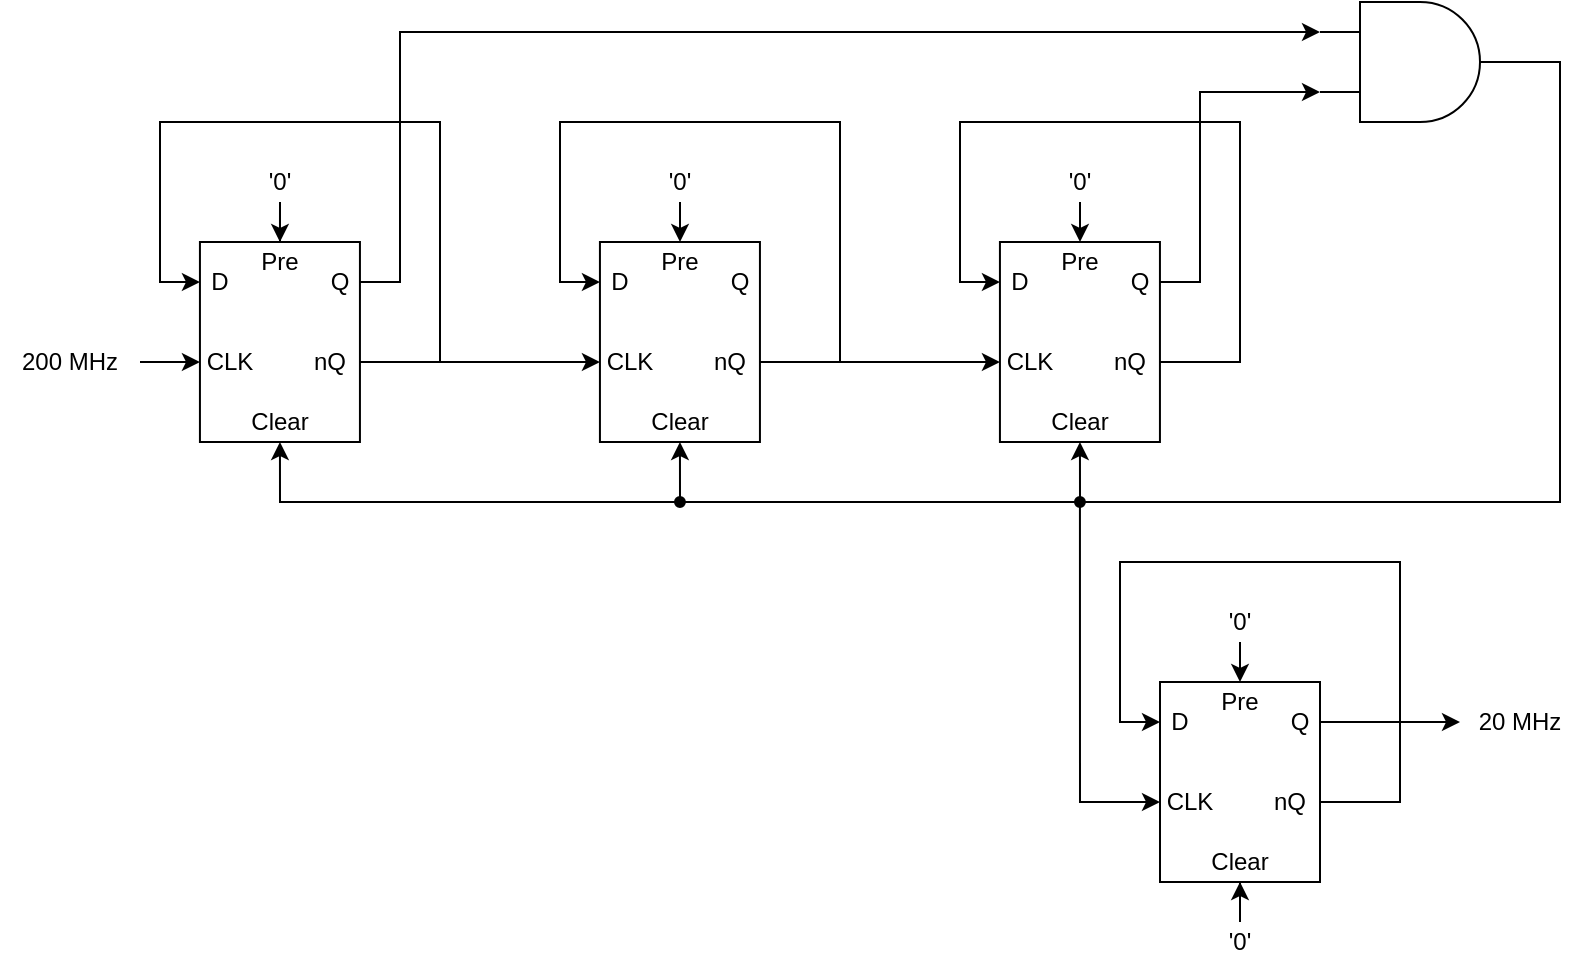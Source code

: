 <mxfile version="24.8.8">
  <diagram name="Side-1" id="zTILtFQrg7cp_qfHyNrn">
    <mxGraphModel dx="989" dy="538" grid="1" gridSize="5" guides="1" tooltips="1" connect="1" arrows="1" fold="1" page="1" pageScale="1" pageWidth="827" pageHeight="1169" math="0" shadow="0">
      <root>
        <mxCell id="0" />
        <mxCell id="1" parent="0" />
        <mxCell id="kMA8ejjiGqVisvwYChEG-2" value="" style="rounded=0;whiteSpace=wrap;html=1;" vertex="1" parent="1">
          <mxGeometry x="119.97" y="120" width="80" height="100" as="geometry" />
        </mxCell>
        <mxCell id="kMA8ejjiGqVisvwYChEG-4" value="Clear" style="text;html=1;align=center;verticalAlign=middle;whiteSpace=wrap;rounded=0;" vertex="1" parent="1">
          <mxGeometry x="139.97" y="200" width="40" height="20" as="geometry" />
        </mxCell>
        <mxCell id="kMA8ejjiGqVisvwYChEG-6" value="D" style="text;html=1;align=center;verticalAlign=middle;whiteSpace=wrap;rounded=0;" vertex="1" parent="1">
          <mxGeometry x="119.97" y="130" width="20" height="20" as="geometry" />
        </mxCell>
        <mxCell id="kMA8ejjiGqVisvwYChEG-7" value="CLK" style="text;html=1;align=center;verticalAlign=middle;whiteSpace=wrap;rounded=0;" vertex="1" parent="1">
          <mxGeometry x="119.97" y="170" width="30" height="20" as="geometry" />
        </mxCell>
        <mxCell id="kMA8ejjiGqVisvwYChEG-9" value="Q" style="text;html=1;align=center;verticalAlign=middle;whiteSpace=wrap;rounded=0;" vertex="1" parent="1">
          <mxGeometry x="179.97" y="130" width="20" height="20" as="geometry" />
        </mxCell>
        <mxCell id="kMA8ejjiGqVisvwYChEG-26" style="edgeStyle=orthogonalEdgeStyle;rounded=0;orthogonalLoop=1;jettySize=auto;html=1;entryX=0;entryY=0.5;entryDx=0;entryDy=0;" edge="1" parent="1" source="kMA8ejjiGqVisvwYChEG-10" target="kMA8ejjiGqVisvwYChEG-15">
          <mxGeometry relative="1" as="geometry" />
        </mxCell>
        <mxCell id="kMA8ejjiGqVisvwYChEG-28" style="edgeStyle=orthogonalEdgeStyle;rounded=0;orthogonalLoop=1;jettySize=auto;html=1;entryX=0;entryY=0.5;entryDx=0;entryDy=0;" edge="1" parent="1" source="kMA8ejjiGqVisvwYChEG-10" target="kMA8ejjiGqVisvwYChEG-6">
          <mxGeometry relative="1" as="geometry">
            <Array as="points">
              <mxPoint x="240" y="180" />
              <mxPoint x="240" y="60" />
              <mxPoint x="100" y="60" />
              <mxPoint x="100" y="140" />
            </Array>
          </mxGeometry>
        </mxCell>
        <mxCell id="kMA8ejjiGqVisvwYChEG-10" value="nQ" style="text;html=1;align=center;verticalAlign=middle;whiteSpace=wrap;rounded=0;" vertex="1" parent="1">
          <mxGeometry x="169.97" y="170" width="30" height="20" as="geometry" />
        </mxCell>
        <mxCell id="kMA8ejjiGqVisvwYChEG-11" value="Pre" style="text;html=1;align=center;verticalAlign=middle;whiteSpace=wrap;rounded=0;" vertex="1" parent="1">
          <mxGeometry x="149.97" y="120" width="20" height="20" as="geometry" />
        </mxCell>
        <mxCell id="kMA8ejjiGqVisvwYChEG-12" value="" style="rounded=0;whiteSpace=wrap;html=1;" vertex="1" parent="1">
          <mxGeometry x="319.97" y="120" width="80" height="100" as="geometry" />
        </mxCell>
        <mxCell id="kMA8ejjiGqVisvwYChEG-13" value="Clear" style="text;html=1;align=center;verticalAlign=middle;whiteSpace=wrap;rounded=0;" vertex="1" parent="1">
          <mxGeometry x="339.97" y="200" width="40" height="20" as="geometry" />
        </mxCell>
        <mxCell id="kMA8ejjiGqVisvwYChEG-14" value="D" style="text;html=1;align=center;verticalAlign=middle;whiteSpace=wrap;rounded=0;" vertex="1" parent="1">
          <mxGeometry x="319.97" y="130" width="20" height="20" as="geometry" />
        </mxCell>
        <mxCell id="kMA8ejjiGqVisvwYChEG-15" value="CLK" style="text;html=1;align=center;verticalAlign=middle;whiteSpace=wrap;rounded=0;" vertex="1" parent="1">
          <mxGeometry x="319.97" y="170" width="30" height="20" as="geometry" />
        </mxCell>
        <mxCell id="kMA8ejjiGqVisvwYChEG-16" value="Q" style="text;html=1;align=center;verticalAlign=middle;whiteSpace=wrap;rounded=0;" vertex="1" parent="1">
          <mxGeometry x="379.97" y="130" width="20" height="20" as="geometry" />
        </mxCell>
        <mxCell id="kMA8ejjiGqVisvwYChEG-29" style="edgeStyle=orthogonalEdgeStyle;rounded=0;orthogonalLoop=1;jettySize=auto;html=1;entryX=0;entryY=0.5;entryDx=0;entryDy=0;" edge="1" parent="1" source="kMA8ejjiGqVisvwYChEG-17" target="kMA8ejjiGqVisvwYChEG-14">
          <mxGeometry relative="1" as="geometry">
            <mxPoint x="439.97" y="180" as="targetPoint" />
            <Array as="points">
              <mxPoint x="440" y="180" />
              <mxPoint x="440" y="60" />
              <mxPoint x="300" y="60" />
              <mxPoint x="300" y="140" />
            </Array>
          </mxGeometry>
        </mxCell>
        <mxCell id="kMA8ejjiGqVisvwYChEG-30" style="edgeStyle=orthogonalEdgeStyle;rounded=0;orthogonalLoop=1;jettySize=auto;html=1;" edge="1" parent="1" source="kMA8ejjiGqVisvwYChEG-17" target="kMA8ejjiGqVisvwYChEG-22">
          <mxGeometry relative="1" as="geometry" />
        </mxCell>
        <mxCell id="kMA8ejjiGqVisvwYChEG-17" value="nQ" style="text;html=1;align=center;verticalAlign=middle;whiteSpace=wrap;rounded=0;" vertex="1" parent="1">
          <mxGeometry x="369.97" y="170" width="30" height="20" as="geometry" />
        </mxCell>
        <mxCell id="kMA8ejjiGqVisvwYChEG-18" value="Pre" style="text;html=1;align=center;verticalAlign=middle;whiteSpace=wrap;rounded=0;" vertex="1" parent="1">
          <mxGeometry x="349.97" y="120" width="20" height="20" as="geometry" />
        </mxCell>
        <mxCell id="kMA8ejjiGqVisvwYChEG-19" value="" style="rounded=0;whiteSpace=wrap;html=1;" vertex="1" parent="1">
          <mxGeometry x="519.97" y="120" width="80" height="100" as="geometry" />
        </mxCell>
        <mxCell id="kMA8ejjiGqVisvwYChEG-20" value="Clear" style="text;html=1;align=center;verticalAlign=middle;whiteSpace=wrap;rounded=0;" vertex="1" parent="1">
          <mxGeometry x="539.97" y="200" width="40" height="20" as="geometry" />
        </mxCell>
        <mxCell id="kMA8ejjiGqVisvwYChEG-21" value="D" style="text;html=1;align=center;verticalAlign=middle;whiteSpace=wrap;rounded=0;" vertex="1" parent="1">
          <mxGeometry x="519.97" y="130" width="20" height="20" as="geometry" />
        </mxCell>
        <mxCell id="kMA8ejjiGqVisvwYChEG-22" value="CLK" style="text;html=1;align=center;verticalAlign=middle;whiteSpace=wrap;rounded=0;" vertex="1" parent="1">
          <mxGeometry x="519.97" y="170" width="30" height="20" as="geometry" />
        </mxCell>
        <mxCell id="kMA8ejjiGqVisvwYChEG-23" value="Q" style="text;html=1;align=center;verticalAlign=middle;whiteSpace=wrap;rounded=0;" vertex="1" parent="1">
          <mxGeometry x="579.97" y="130" width="20" height="20" as="geometry" />
        </mxCell>
        <mxCell id="kMA8ejjiGqVisvwYChEG-31" style="edgeStyle=orthogonalEdgeStyle;rounded=0;orthogonalLoop=1;jettySize=auto;html=1;entryX=0;entryY=0.5;entryDx=0;entryDy=0;" edge="1" parent="1" source="kMA8ejjiGqVisvwYChEG-24" target="kMA8ejjiGqVisvwYChEG-21">
          <mxGeometry relative="1" as="geometry">
            <Array as="points">
              <mxPoint x="640" y="180" />
              <mxPoint x="640" y="60" />
              <mxPoint x="500" y="60" />
              <mxPoint x="500" y="140" />
            </Array>
          </mxGeometry>
        </mxCell>
        <mxCell id="kMA8ejjiGqVisvwYChEG-24" value="nQ" style="text;html=1;align=center;verticalAlign=middle;whiteSpace=wrap;rounded=0;" vertex="1" parent="1">
          <mxGeometry x="569.97" y="170" width="30" height="20" as="geometry" />
        </mxCell>
        <mxCell id="kMA8ejjiGqVisvwYChEG-25" value="Pre" style="text;html=1;align=center;verticalAlign=middle;whiteSpace=wrap;rounded=0;" vertex="1" parent="1">
          <mxGeometry x="549.97" y="120" width="20" height="20" as="geometry" />
        </mxCell>
        <mxCell id="kMA8ejjiGqVisvwYChEG-35" style="edgeStyle=orthogonalEdgeStyle;rounded=0;orthogonalLoop=1;jettySize=auto;html=1;entryX=0.5;entryY=1;entryDx=0;entryDy=0;" edge="1" parent="1" source="kMA8ejjiGqVisvwYChEG-32" target="kMA8ejjiGqVisvwYChEG-20">
          <mxGeometry relative="1" as="geometry">
            <Array as="points">
              <mxPoint x="800" y="30" />
              <mxPoint x="800" y="250" />
              <mxPoint x="560" y="250" />
            </Array>
          </mxGeometry>
        </mxCell>
        <mxCell id="kMA8ejjiGqVisvwYChEG-36" style="edgeStyle=orthogonalEdgeStyle;rounded=0;orthogonalLoop=1;jettySize=auto;html=1;entryX=0.5;entryY=1;entryDx=0;entryDy=0;" edge="1" parent="1" source="kMA8ejjiGqVisvwYChEG-32" target="kMA8ejjiGqVisvwYChEG-13">
          <mxGeometry relative="1" as="geometry">
            <Array as="points">
              <mxPoint x="800" y="30" />
              <mxPoint x="800" y="250" />
              <mxPoint x="360" y="250" />
            </Array>
          </mxGeometry>
        </mxCell>
        <mxCell id="kMA8ejjiGqVisvwYChEG-37" style="edgeStyle=orthogonalEdgeStyle;rounded=0;orthogonalLoop=1;jettySize=auto;html=1;entryX=0.5;entryY=1;entryDx=0;entryDy=0;" edge="1" parent="1" source="kMA8ejjiGqVisvwYChEG-32" target="kMA8ejjiGqVisvwYChEG-4">
          <mxGeometry relative="1" as="geometry">
            <Array as="points">
              <mxPoint x="800" y="30" />
              <mxPoint x="800" y="250" />
              <mxPoint x="160" y="250" />
            </Array>
          </mxGeometry>
        </mxCell>
        <mxCell id="kMA8ejjiGqVisvwYChEG-32" value="" style="verticalLabelPosition=bottom;shadow=0;dashed=0;align=center;html=1;verticalAlign=top;shape=mxgraph.electrical.logic_gates.logic_gate;operation=and;direction=east;" vertex="1" parent="1">
          <mxGeometry x="680" width="100" height="60" as="geometry" />
        </mxCell>
        <mxCell id="kMA8ejjiGqVisvwYChEG-33" style="edgeStyle=orthogonalEdgeStyle;rounded=0;orthogonalLoop=1;jettySize=auto;html=1;entryX=0;entryY=0.25;entryDx=0;entryDy=0;entryPerimeter=0;" edge="1" parent="1" source="kMA8ejjiGqVisvwYChEG-9" target="kMA8ejjiGqVisvwYChEG-32">
          <mxGeometry relative="1" as="geometry">
            <Array as="points">
              <mxPoint x="220" y="140" />
              <mxPoint x="220" y="15" />
            </Array>
          </mxGeometry>
        </mxCell>
        <mxCell id="kMA8ejjiGqVisvwYChEG-34" style="edgeStyle=orthogonalEdgeStyle;rounded=0;orthogonalLoop=1;jettySize=auto;html=1;entryX=0;entryY=0.75;entryDx=0;entryDy=0;entryPerimeter=0;" edge="1" parent="1" source="kMA8ejjiGqVisvwYChEG-23" target="kMA8ejjiGqVisvwYChEG-32">
          <mxGeometry relative="1" as="geometry">
            <Array as="points">
              <mxPoint x="620" y="140" />
              <mxPoint x="620" y="45" />
            </Array>
          </mxGeometry>
        </mxCell>
        <mxCell id="kMA8ejjiGqVisvwYChEG-38" value="" style="rounded=0;whiteSpace=wrap;html=1;" vertex="1" parent="1">
          <mxGeometry x="600" y="340" width="80" height="100" as="geometry" />
        </mxCell>
        <mxCell id="kMA8ejjiGqVisvwYChEG-39" value="Clear" style="text;html=1;align=center;verticalAlign=middle;whiteSpace=wrap;rounded=0;" vertex="1" parent="1">
          <mxGeometry x="620" y="420" width="40" height="20" as="geometry" />
        </mxCell>
        <mxCell id="kMA8ejjiGqVisvwYChEG-40" value="D" style="text;html=1;align=center;verticalAlign=middle;whiteSpace=wrap;rounded=0;" vertex="1" parent="1">
          <mxGeometry x="600" y="350" width="20" height="20" as="geometry" />
        </mxCell>
        <mxCell id="kMA8ejjiGqVisvwYChEG-41" value="CLK" style="text;html=1;align=center;verticalAlign=middle;whiteSpace=wrap;rounded=0;" vertex="1" parent="1">
          <mxGeometry x="600" y="390" width="30" height="20" as="geometry" />
        </mxCell>
        <mxCell id="kMA8ejjiGqVisvwYChEG-47" style="edgeStyle=orthogonalEdgeStyle;rounded=0;orthogonalLoop=1;jettySize=auto;html=1;" edge="1" parent="1" source="kMA8ejjiGqVisvwYChEG-42">
          <mxGeometry relative="1" as="geometry">
            <mxPoint x="750.0" y="360" as="targetPoint" />
          </mxGeometry>
        </mxCell>
        <mxCell id="kMA8ejjiGqVisvwYChEG-42" value="Q" style="text;html=1;align=center;verticalAlign=middle;whiteSpace=wrap;rounded=0;" vertex="1" parent="1">
          <mxGeometry x="660" y="350" width="20" height="20" as="geometry" />
        </mxCell>
        <mxCell id="kMA8ejjiGqVisvwYChEG-45" style="edgeStyle=orthogonalEdgeStyle;rounded=0;orthogonalLoop=1;jettySize=auto;html=1;entryX=0;entryY=0.5;entryDx=0;entryDy=0;" edge="1" parent="1" source="kMA8ejjiGqVisvwYChEG-43" target="kMA8ejjiGqVisvwYChEG-40">
          <mxGeometry relative="1" as="geometry">
            <Array as="points">
              <mxPoint x="720" y="400" />
              <mxPoint x="720" y="280" />
              <mxPoint x="580" y="280" />
              <mxPoint x="580" y="360" />
            </Array>
          </mxGeometry>
        </mxCell>
        <mxCell id="kMA8ejjiGqVisvwYChEG-43" value="nQ" style="text;html=1;align=center;verticalAlign=middle;whiteSpace=wrap;rounded=0;" vertex="1" parent="1">
          <mxGeometry x="650" y="390" width="30" height="20" as="geometry" />
        </mxCell>
        <mxCell id="kMA8ejjiGqVisvwYChEG-44" value="Pre" style="text;html=1;align=center;verticalAlign=middle;whiteSpace=wrap;rounded=0;" vertex="1" parent="1">
          <mxGeometry x="630" y="340" width="20" height="20" as="geometry" />
        </mxCell>
        <mxCell id="kMA8ejjiGqVisvwYChEG-50" style="edgeStyle=orthogonalEdgeStyle;rounded=0;orthogonalLoop=1;jettySize=auto;html=1;entryX=0.5;entryY=0;entryDx=0;entryDy=0;" edge="1" parent="1" source="kMA8ejjiGqVisvwYChEG-49" target="kMA8ejjiGqVisvwYChEG-11">
          <mxGeometry relative="1" as="geometry" />
        </mxCell>
        <mxCell id="kMA8ejjiGqVisvwYChEG-49" value="&#39;0&#39;" style="text;html=1;align=center;verticalAlign=middle;whiteSpace=wrap;rounded=0;" vertex="1" parent="1">
          <mxGeometry x="149.97" y="80" width="20" height="20" as="geometry" />
        </mxCell>
        <mxCell id="kMA8ejjiGqVisvwYChEG-53" style="edgeStyle=orthogonalEdgeStyle;rounded=0;orthogonalLoop=1;jettySize=auto;html=1;entryX=0.5;entryY=0;entryDx=0;entryDy=0;" edge="1" parent="1" source="kMA8ejjiGqVisvwYChEG-54">
          <mxGeometry relative="1" as="geometry">
            <mxPoint x="360" y="120" as="targetPoint" />
          </mxGeometry>
        </mxCell>
        <mxCell id="kMA8ejjiGqVisvwYChEG-54" value="&#39;0&#39;" style="text;html=1;align=center;verticalAlign=middle;whiteSpace=wrap;rounded=0;" vertex="1" parent="1">
          <mxGeometry x="349.97" y="80" width="20" height="20" as="geometry" />
        </mxCell>
        <mxCell id="kMA8ejjiGqVisvwYChEG-55" style="edgeStyle=orthogonalEdgeStyle;rounded=0;orthogonalLoop=1;jettySize=auto;html=1;entryX=0.5;entryY=0;entryDx=0;entryDy=0;" edge="1" parent="1" source="kMA8ejjiGqVisvwYChEG-56">
          <mxGeometry relative="1" as="geometry">
            <mxPoint x="560" y="120" as="targetPoint" />
          </mxGeometry>
        </mxCell>
        <mxCell id="kMA8ejjiGqVisvwYChEG-56" value="&#39;0&#39;" style="text;html=1;align=center;verticalAlign=middle;whiteSpace=wrap;rounded=0;" vertex="1" parent="1">
          <mxGeometry x="549.97" y="80" width="20" height="20" as="geometry" />
        </mxCell>
        <mxCell id="kMA8ejjiGqVisvwYChEG-57" style="edgeStyle=orthogonalEdgeStyle;rounded=0;orthogonalLoop=1;jettySize=auto;html=1;entryX=0.5;entryY=0;entryDx=0;entryDy=0;" edge="1" parent="1" source="kMA8ejjiGqVisvwYChEG-58">
          <mxGeometry relative="1" as="geometry">
            <mxPoint x="640.03" y="340" as="targetPoint" />
          </mxGeometry>
        </mxCell>
        <mxCell id="kMA8ejjiGqVisvwYChEG-58" value="&#39;0&#39;" style="text;html=1;align=center;verticalAlign=middle;whiteSpace=wrap;rounded=0;" vertex="1" parent="1">
          <mxGeometry x="630" y="300" width="20" height="20" as="geometry" />
        </mxCell>
        <mxCell id="kMA8ejjiGqVisvwYChEG-61" style="edgeStyle=orthogonalEdgeStyle;rounded=0;orthogonalLoop=1;jettySize=auto;html=1;entryX=0.5;entryY=1;entryDx=0;entryDy=0;" edge="1" parent="1" source="kMA8ejjiGqVisvwYChEG-60" target="kMA8ejjiGqVisvwYChEG-39">
          <mxGeometry relative="1" as="geometry" />
        </mxCell>
        <mxCell id="kMA8ejjiGqVisvwYChEG-60" value="&#39;0&#39;" style="text;html=1;align=center;verticalAlign=middle;whiteSpace=wrap;rounded=0;" vertex="1" parent="1">
          <mxGeometry x="630" y="460" width="20" height="20" as="geometry" />
        </mxCell>
        <mxCell id="kMA8ejjiGqVisvwYChEG-64" style="edgeStyle=orthogonalEdgeStyle;rounded=0;orthogonalLoop=1;jettySize=auto;html=1;" edge="1" parent="1" source="kMA8ejjiGqVisvwYChEG-63" target="kMA8ejjiGqVisvwYChEG-7">
          <mxGeometry relative="1" as="geometry" />
        </mxCell>
        <mxCell id="kMA8ejjiGqVisvwYChEG-63" value="200 MHz" style="text;html=1;align=center;verticalAlign=middle;whiteSpace=wrap;rounded=0;" vertex="1" parent="1">
          <mxGeometry x="20" y="170" width="70" height="20" as="geometry" />
        </mxCell>
        <mxCell id="kMA8ejjiGqVisvwYChEG-65" value="20 MHz" style="text;html=1;align=center;verticalAlign=middle;whiteSpace=wrap;rounded=0;" vertex="1" parent="1">
          <mxGeometry x="750" y="350" width="60" height="20" as="geometry" />
        </mxCell>
        <mxCell id="kMA8ejjiGqVisvwYChEG-71" style="edgeStyle=orthogonalEdgeStyle;rounded=0;orthogonalLoop=1;jettySize=auto;html=1;entryX=0;entryY=0.5;entryDx=0;entryDy=0;" edge="1" parent="1" source="kMA8ejjiGqVisvwYChEG-67" target="kMA8ejjiGqVisvwYChEG-41">
          <mxGeometry relative="1" as="geometry">
            <Array as="points">
              <mxPoint x="560" y="400" />
            </Array>
          </mxGeometry>
        </mxCell>
        <mxCell id="kMA8ejjiGqVisvwYChEG-67" value="" style="ellipse;whiteSpace=wrap;html=1;aspect=fixed;fillColor=#000000;" vertex="1" parent="1">
          <mxGeometry x="557.48" y="247.52" width="4.97" height="4.97" as="geometry" />
        </mxCell>
        <mxCell id="kMA8ejjiGqVisvwYChEG-69" value="" style="ellipse;whiteSpace=wrap;html=1;aspect=fixed;fillColor=#000000;" vertex="1" parent="1">
          <mxGeometry x="357.49" y="247.52" width="4.97" height="4.97" as="geometry" />
        </mxCell>
      </root>
    </mxGraphModel>
  </diagram>
</mxfile>
